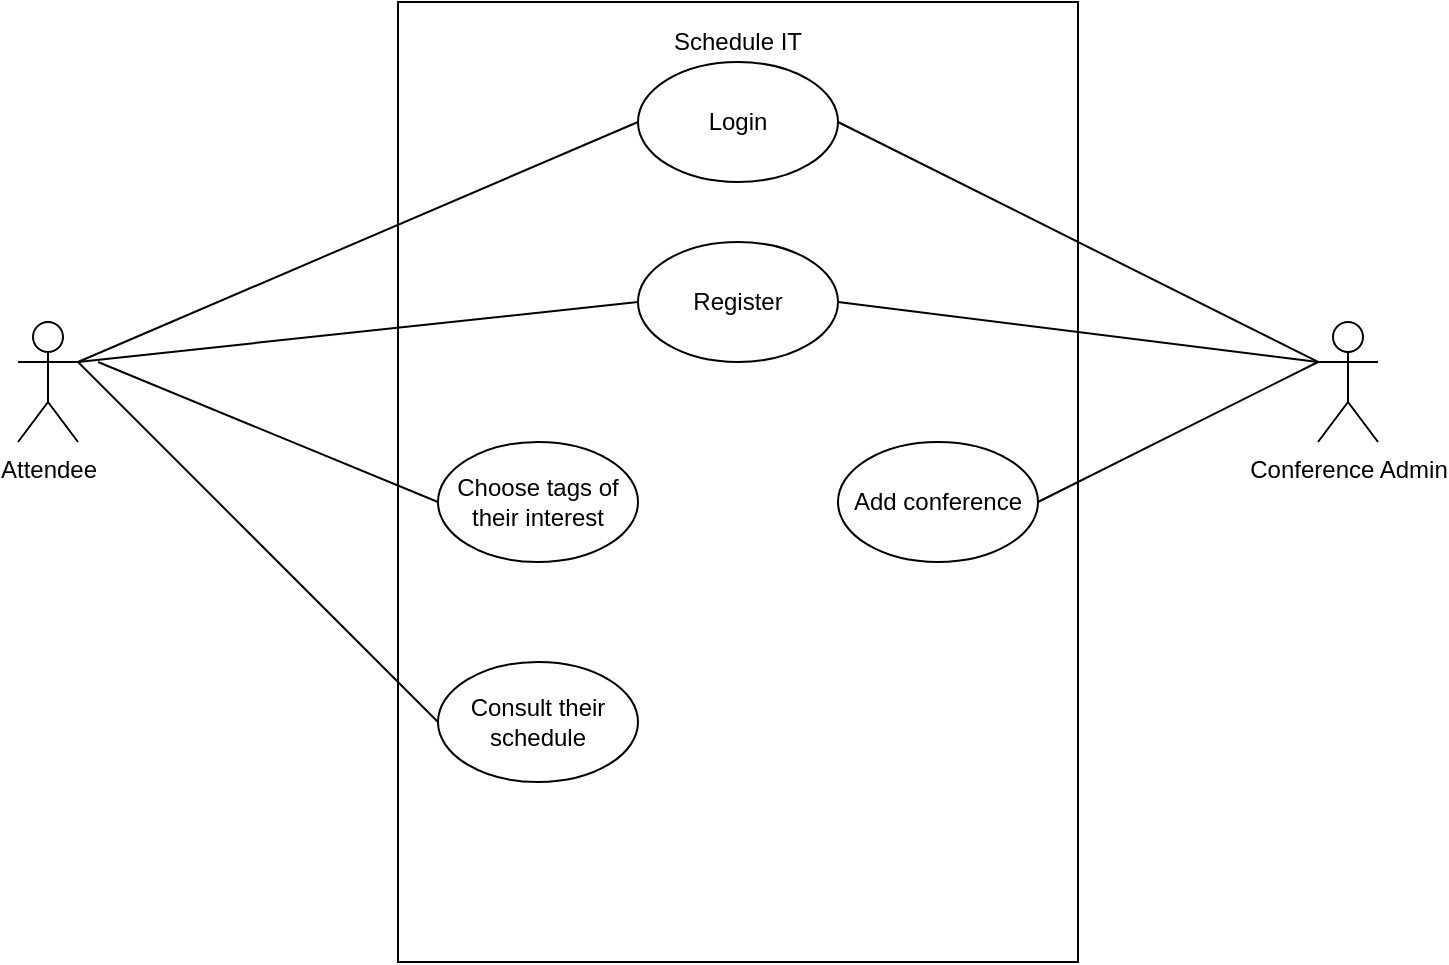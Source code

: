 <mxfile version="13.1.11" type="device"><diagram id="38DBBdu9NAiHh1UfyPnn" name="Page-1"><mxGraphModel dx="868" dy="492" grid="1" gridSize="10" guides="1" tooltips="1" connect="1" arrows="1" fold="1" page="1" pageScale="1" pageWidth="850" pageHeight="1100" math="0" shadow="0"><root><mxCell id="0"/><mxCell id="1" parent="0"/><mxCell id="MfM0lGtJxL21ZHn-LRu--1" value="&lt;div&gt;Attendee&lt;/div&gt;" style="shape=umlActor;verticalLabelPosition=bottom;labelBackgroundColor=#ffffff;verticalAlign=top;html=1;outlineConnect=0;" vertex="1" parent="1"><mxGeometry x="10" y="190" width="30" height="60" as="geometry"/></mxCell><mxCell id="MfM0lGtJxL21ZHn-LRu--4" value="" style="rounded=0;whiteSpace=wrap;html=1;" vertex="1" parent="1"><mxGeometry x="200" y="30" width="340" height="480" as="geometry"/></mxCell><mxCell id="MfM0lGtJxL21ZHn-LRu--5" value="&lt;div&gt;Conference Admin&lt;/div&gt;" style="shape=umlActor;verticalLabelPosition=bottom;labelBackgroundColor=#ffffff;verticalAlign=top;html=1;outlineConnect=0;" vertex="1" parent="1"><mxGeometry x="660" y="190" width="30" height="60" as="geometry"/></mxCell><mxCell id="MfM0lGtJxL21ZHn-LRu--6" value="Schedule IT" style="text;html=1;strokeColor=none;fillColor=none;align=center;verticalAlign=middle;whiteSpace=wrap;rounded=0;" vertex="1" parent="1"><mxGeometry x="290" y="40" width="160" height="20" as="geometry"/></mxCell><mxCell id="MfM0lGtJxL21ZHn-LRu--7" value="Login" style="ellipse;whiteSpace=wrap;html=1;" vertex="1" parent="1"><mxGeometry x="320" y="60" width="100" height="60" as="geometry"/></mxCell><mxCell id="MfM0lGtJxL21ZHn-LRu--9" value="Register" style="ellipse;whiteSpace=wrap;html=1;" vertex="1" parent="1"><mxGeometry x="320" y="150" width="100" height="60" as="geometry"/></mxCell><mxCell id="MfM0lGtJxL21ZHn-LRu--10" value="Choose tags of their interest" style="ellipse;whiteSpace=wrap;html=1;" vertex="1" parent="1"><mxGeometry x="220" y="250" width="100" height="60" as="geometry"/></mxCell><mxCell id="MfM0lGtJxL21ZHn-LRu--11" value="Add conference" style="ellipse;whiteSpace=wrap;html=1;" vertex="1" parent="1"><mxGeometry x="420" y="250" width="100" height="60" as="geometry"/></mxCell><mxCell id="MfM0lGtJxL21ZHn-LRu--12" value="Consult their schedule" style="ellipse;whiteSpace=wrap;html=1;" vertex="1" parent="1"><mxGeometry x="220" y="360" width="100" height="60" as="geometry"/></mxCell><mxCell id="MfM0lGtJxL21ZHn-LRu--15" value="" style="endArrow=none;html=1;exitX=1;exitY=0.333;exitDx=0;exitDy=0;exitPerimeter=0;entryX=0;entryY=0.5;entryDx=0;entryDy=0;" edge="1" parent="1" source="MfM0lGtJxL21ZHn-LRu--1" target="MfM0lGtJxL21ZHn-LRu--7"><mxGeometry width="50" height="50" relative="1" as="geometry"><mxPoint x="400" y="300" as="sourcePoint"/><mxPoint x="450" y="250" as="targetPoint"/></mxGeometry></mxCell><mxCell id="MfM0lGtJxL21ZHn-LRu--16" value="" style="endArrow=none;html=1;exitX=0;exitY=0.5;exitDx=0;exitDy=0;entryX=1;entryY=0.333;entryDx=0;entryDy=0;entryPerimeter=0;" edge="1" parent="1" source="MfM0lGtJxL21ZHn-LRu--9" target="MfM0lGtJxL21ZHn-LRu--1"><mxGeometry width="50" height="50" relative="1" as="geometry"><mxPoint x="400" y="300" as="sourcePoint"/><mxPoint x="450" y="250" as="targetPoint"/></mxGeometry></mxCell><mxCell id="MfM0lGtJxL21ZHn-LRu--17" value="" style="endArrow=none;html=1;entryX=1;entryY=0.5;entryDx=0;entryDy=0;exitX=0;exitY=0.333;exitDx=0;exitDy=0;exitPerimeter=0;" edge="1" parent="1" source="MfM0lGtJxL21ZHn-LRu--5" target="MfM0lGtJxL21ZHn-LRu--7"><mxGeometry width="50" height="50" relative="1" as="geometry"><mxPoint x="400" y="300" as="sourcePoint"/><mxPoint x="450" y="250" as="targetPoint"/></mxGeometry></mxCell><mxCell id="MfM0lGtJxL21ZHn-LRu--18" value="" style="endArrow=none;html=1;entryX=1;entryY=0.5;entryDx=0;entryDy=0;" edge="1" parent="1" target="MfM0lGtJxL21ZHn-LRu--9"><mxGeometry width="50" height="50" relative="1" as="geometry"><mxPoint x="660" y="210" as="sourcePoint"/><mxPoint x="450" y="250" as="targetPoint"/></mxGeometry></mxCell><mxCell id="MfM0lGtJxL21ZHn-LRu--19" value="" style="endArrow=none;html=1;exitX=0;exitY=0.5;exitDx=0;exitDy=0;" edge="1" parent="1" source="MfM0lGtJxL21ZHn-LRu--10"><mxGeometry width="50" height="50" relative="1" as="geometry"><mxPoint x="400" y="300" as="sourcePoint"/><mxPoint x="50" y="210" as="targetPoint"/></mxGeometry></mxCell><mxCell id="MfM0lGtJxL21ZHn-LRu--20" value="" style="endArrow=none;html=1;entryX=0;entryY=0.5;entryDx=0;entryDy=0;" edge="1" parent="1" target="MfM0lGtJxL21ZHn-LRu--12"><mxGeometry width="50" height="50" relative="1" as="geometry"><mxPoint x="40" y="210" as="sourcePoint"/><mxPoint x="450" y="250" as="targetPoint"/></mxGeometry></mxCell><mxCell id="MfM0lGtJxL21ZHn-LRu--21" value="" style="endArrow=none;html=1;exitX=1;exitY=0.5;exitDx=0;exitDy=0;" edge="1" parent="1" source="MfM0lGtJxL21ZHn-LRu--11"><mxGeometry width="50" height="50" relative="1" as="geometry"><mxPoint x="400" y="300" as="sourcePoint"/><mxPoint x="660" y="210" as="targetPoint"/></mxGeometry></mxCell></root></mxGraphModel></diagram></mxfile>